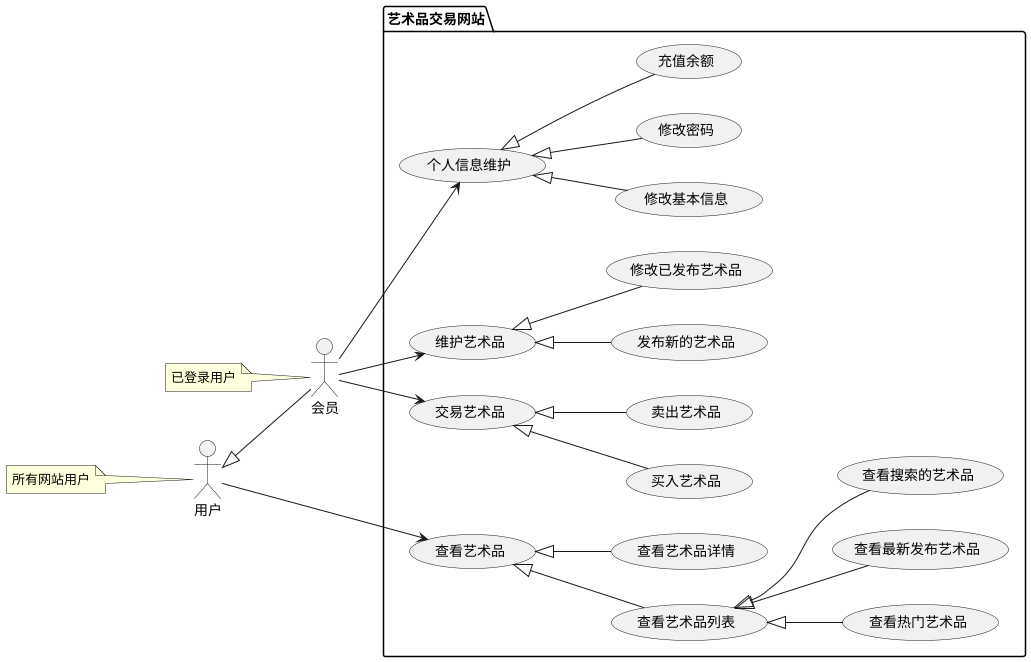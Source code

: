 @startuml
' https://plantuml.com/use-case-diagram
' 两种用户：普通用户和会员 user and member，二者是继承关系
' 三种大的用例：查看艺术品、维护艺术品、购买艺术品
' 其中查看艺术品包括

left to right direction

' 定义用户种类
actor "用户" as user
actor "会员" as member

'' 用户的继承关系
user <|-- member

' 三种用例
package 艺术品交易网站 {
    usecase "查看艺术品" as view
    usecase "维护艺术品" as preserve
    usecase "交易艺术品" as trade
    usecase "个人信息维护" as profile

    ' 查看art包括查看艺术品列表（热门、最新、搜索）
    ' 和查看单独某一艺术品，二者都包括在view中
    (view) <|-- (查看艺术品列表)
    (view) <|-- (查看艺术品详情)

    (查看艺术品列表) <|-- (查看热门艺术品)
    (查看艺术品列表) <|-- (查看最新发布艺术品)
    (查看艺术品列表) <|-- (查看搜索的艺术品)

    ' 维护艺术品包括发布和修改艺术品，二者都包括在preserve中
    (preserve) <|-- (发布新的艺术品)
    (preserve) <|-- (修改已发布艺术品)

    ' 交易艺术品包括卖出和买入，二者都包括在trade中
    (trade) <|-- (买入艺术品)
    (trade) <|-- (卖出艺术品)

    ' 个人信息维护包括修改个人基本信息，修改密码和充值
    (profile) <|-- (修改基本信息)
    (profile) <|-- (修改密码)
    (profile) <|-- (充值余额)
}
' 普通用户可以查看艺术品
user --> view
'' 会员用户可以维护和交易艺术品
member --> preserve
member --> trade
member --> profile

note left of user
    所有网站用户
end note

note left of member
    已登录用户
end note

@enduml